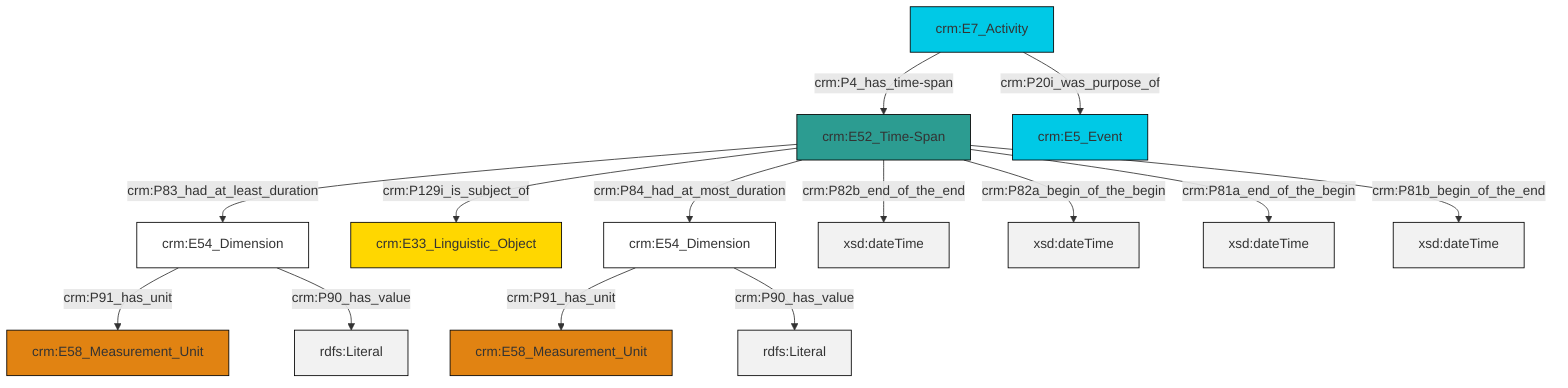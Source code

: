 graph TD
classDef Literal fill:#f2f2f2,stroke:#000000;
classDef CRM_Entity fill:#FFFFFF,stroke:#000000;
classDef Temporal_Entity fill:#00C9E6, stroke:#000000;
classDef Type fill:#E18312, stroke:#000000;
classDef Time-Span fill:#2C9C91, stroke:#000000;
classDef Appellation fill:#FFEB7F, stroke:#000000;
classDef Place fill:#008836, stroke:#000000;
classDef Persistent_Item fill:#B266B2, stroke:#000000;
classDef Conceptual_Object fill:#FFD700, stroke:#000000;
classDef Physical_Thing fill:#D2B48C, stroke:#000000;
classDef Actor fill:#f58aad, stroke:#000000;
classDef PC_Classes fill:#4ce600, stroke:#000000;
classDef Multi fill:#cccccc,stroke:#000000;

8["crm:E54_Dimension"]:::CRM_Entity -->|crm:P91_has_unit| 4["crm:E58_Measurement_Unit"]:::Type
9["crm:E52_Time-Span"]:::Time-Span -->|crm:P82b_end_of_the_end| 10[xsd:dateTime]:::Literal
0["crm:E54_Dimension"]:::CRM_Entity -->|crm:P91_has_unit| 11["crm:E58_Measurement_Unit"]:::Type
9["crm:E52_Time-Span"]:::Time-Span -->|crm:P129i_is_subject_of| 6["crm:E33_Linguistic_Object"]:::Conceptual_Object
2["crm:E7_Activity"]:::Temporal_Entity -->|crm:P4_has_time-span| 9["crm:E52_Time-Span"]:::Time-Span
2["crm:E7_Activity"]:::Temporal_Entity -->|crm:P20i_was_purpose_of| 12["crm:E5_Event"]:::Temporal_Entity
9["crm:E52_Time-Span"]:::Time-Span -->|crm:P83_had_at_least_duration| 8["crm:E54_Dimension"]:::CRM_Entity
0["crm:E54_Dimension"]:::CRM_Entity -->|crm:P90_has_value| 15[rdfs:Literal]:::Literal
9["crm:E52_Time-Span"]:::Time-Span -->|crm:P82a_begin_of_the_begin| 16[xsd:dateTime]:::Literal
9["crm:E52_Time-Span"]:::Time-Span -->|crm:P81a_end_of_the_begin| 19[xsd:dateTime]:::Literal
8["crm:E54_Dimension"]:::CRM_Entity -->|crm:P90_has_value| 20[rdfs:Literal]:::Literal
9["crm:E52_Time-Span"]:::Time-Span -->|crm:P81b_begin_of_the_end| 21[xsd:dateTime]:::Literal
9["crm:E52_Time-Span"]:::Time-Span -->|crm:P84_had_at_most_duration| 0["crm:E54_Dimension"]:::CRM_Entity